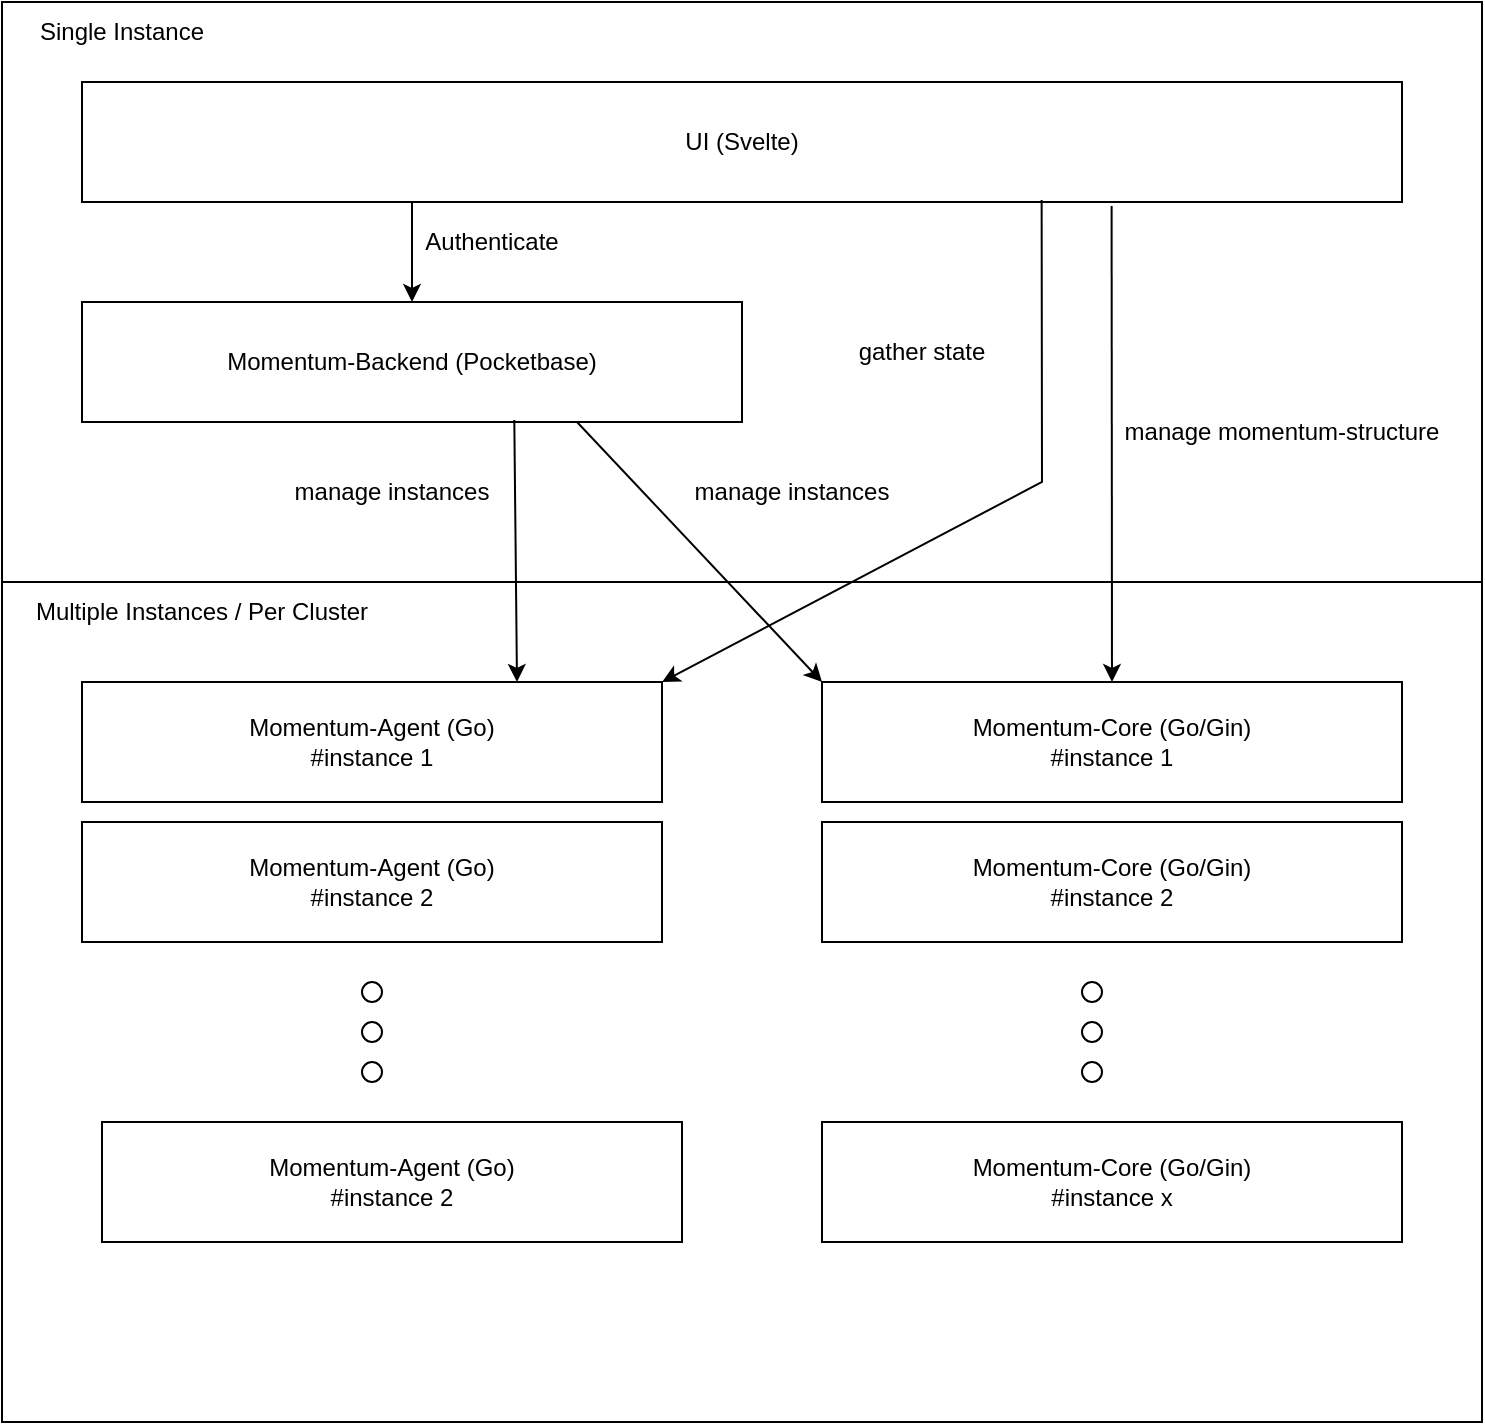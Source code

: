 <mxfile version="21.6.3" type="github">
  <diagram name="Page-1" id="8Ss-g7mdqEp9VIPg8ZDx">
    <mxGraphModel dx="1434" dy="766" grid="1" gridSize="10" guides="1" tooltips="1" connect="1" arrows="1" fold="1" page="1" pageScale="1" pageWidth="850" pageHeight="1100" math="0" shadow="0">
      <root>
        <mxCell id="0" />
        <mxCell id="1" parent="0" />
        <mxCell id="Hv6b3nKxB5rvXpH4_B1p-20" value="" style="rounded=0;whiteSpace=wrap;html=1;fillColor=none;" vertex="1" parent="1">
          <mxGeometry x="70" y="350" width="740" height="420" as="geometry" />
        </mxCell>
        <mxCell id="Hv6b3nKxB5rvXpH4_B1p-21" value="" style="rounded=0;whiteSpace=wrap;html=1;fillColor=none;" vertex="1" parent="1">
          <mxGeometry x="70" y="60" width="740" height="290" as="geometry" />
        </mxCell>
        <mxCell id="Hv6b3nKxB5rvXpH4_B1p-1" value="UI (Svelte)" style="rounded=0;whiteSpace=wrap;html=1;" vertex="1" parent="1">
          <mxGeometry x="110" y="100" width="660" height="60" as="geometry" />
        </mxCell>
        <mxCell id="Hv6b3nKxB5rvXpH4_B1p-2" value="&lt;div&gt;Momentum-Backend (Pocketbase)&lt;/div&gt;" style="rounded=0;whiteSpace=wrap;html=1;" vertex="1" parent="1">
          <mxGeometry x="110" y="210" width="330" height="60" as="geometry" />
        </mxCell>
        <mxCell id="Hv6b3nKxB5rvXpH4_B1p-3" value="&lt;div&gt;Momentum-Core (Go/Gin)&lt;/div&gt;&lt;div&gt;#instance 1&lt;br&gt;&lt;/div&gt;" style="rounded=0;whiteSpace=wrap;html=1;" vertex="1" parent="1">
          <mxGeometry x="480" y="400" width="290" height="60" as="geometry" />
        </mxCell>
        <mxCell id="Hv6b3nKxB5rvXpH4_B1p-4" value="&lt;div&gt;Momentum-Core (Go/Gin)&lt;/div&gt;&lt;div&gt;#instance 2&lt;br&gt;&lt;/div&gt;" style="rounded=0;whiteSpace=wrap;html=1;" vertex="1" parent="1">
          <mxGeometry x="480" y="470" width="290" height="60" as="geometry" />
        </mxCell>
        <mxCell id="Hv6b3nKxB5rvXpH4_B1p-5" value="&lt;div&gt;Momentum-Core (Go/Gin)&lt;/div&gt;&lt;div&gt;#instance x&lt;br&gt;&lt;/div&gt;" style="rounded=0;whiteSpace=wrap;html=1;" vertex="1" parent="1">
          <mxGeometry x="480" y="620" width="290" height="60" as="geometry" />
        </mxCell>
        <mxCell id="Hv6b3nKxB5rvXpH4_B1p-10" value="" style="group" vertex="1" connectable="0" parent="1">
          <mxGeometry x="610" y="550" width="80" height="50" as="geometry" />
        </mxCell>
        <mxCell id="Hv6b3nKxB5rvXpH4_B1p-6" value="" style="ellipse;whiteSpace=wrap;html=1;aspect=fixed;movable=1;resizable=1;rotatable=1;deletable=1;editable=1;locked=0;connectable=1;" vertex="1" parent="Hv6b3nKxB5rvXpH4_B1p-10">
          <mxGeometry width="10" height="10" as="geometry" />
        </mxCell>
        <mxCell id="Hv6b3nKxB5rvXpH4_B1p-7" value="" style="ellipse;whiteSpace=wrap;html=1;aspect=fixed;movable=1;resizable=1;rotatable=1;deletable=1;editable=1;locked=0;connectable=1;" vertex="1" parent="Hv6b3nKxB5rvXpH4_B1p-10">
          <mxGeometry y="20" width="10" height="10" as="geometry" />
        </mxCell>
        <mxCell id="Hv6b3nKxB5rvXpH4_B1p-8" value="" style="ellipse;whiteSpace=wrap;html=1;aspect=fixed;movable=1;resizable=1;rotatable=1;deletable=1;editable=1;locked=0;connectable=1;" vertex="1" parent="Hv6b3nKxB5rvXpH4_B1p-10">
          <mxGeometry y="40" width="10" height="10" as="geometry" />
        </mxCell>
        <mxCell id="Hv6b3nKxB5rvXpH4_B1p-14" value="&lt;div&gt;Momentum-Agent (Go)&lt;/div&gt;&lt;div&gt;#instance 1&lt;/div&gt;" style="rounded=0;whiteSpace=wrap;html=1;" vertex="1" parent="1">
          <mxGeometry x="110" y="400" width="290" height="60" as="geometry" />
        </mxCell>
        <mxCell id="Hv6b3nKxB5rvXpH4_B1p-15" value="&lt;div&gt;Momentum-Agent (Go)&lt;/div&gt;&lt;div&gt;#instance 2&lt;br&gt;&lt;/div&gt;" style="rounded=0;whiteSpace=wrap;html=1;" vertex="1" parent="1">
          <mxGeometry x="110" y="470" width="290" height="60" as="geometry" />
        </mxCell>
        <mxCell id="Hv6b3nKxB5rvXpH4_B1p-16" value="&lt;div&gt;Momentum-Agent (Go)&lt;/div&gt;&lt;div&gt;#instance 2&lt;br&gt;&lt;/div&gt;" style="rounded=0;whiteSpace=wrap;html=1;" vertex="1" parent="1">
          <mxGeometry x="120" y="620" width="290" height="60" as="geometry" />
        </mxCell>
        <mxCell id="Hv6b3nKxB5rvXpH4_B1p-17" value="" style="ellipse;whiteSpace=wrap;html=1;aspect=fixed;movable=1;resizable=1;rotatable=1;deletable=1;editable=1;locked=0;connectable=1;" vertex="1" parent="1">
          <mxGeometry x="250" y="550" width="10" height="10" as="geometry" />
        </mxCell>
        <mxCell id="Hv6b3nKxB5rvXpH4_B1p-18" value="" style="ellipse;whiteSpace=wrap;html=1;aspect=fixed;movable=1;resizable=1;rotatable=1;deletable=1;editable=1;locked=0;connectable=1;" vertex="1" parent="1">
          <mxGeometry x="250" y="570" width="10" height="10" as="geometry" />
        </mxCell>
        <mxCell id="Hv6b3nKxB5rvXpH4_B1p-19" value="" style="ellipse;whiteSpace=wrap;html=1;aspect=fixed;movable=1;resizable=1;rotatable=1;deletable=1;editable=1;locked=0;connectable=1;" vertex="1" parent="1">
          <mxGeometry x="250" y="590" width="10" height="10" as="geometry" />
        </mxCell>
        <mxCell id="Hv6b3nKxB5rvXpH4_B1p-22" value="Single Instance" style="text;html=1;strokeColor=none;fillColor=none;align=center;verticalAlign=middle;whiteSpace=wrap;rounded=0;" vertex="1" parent="1">
          <mxGeometry x="70" y="60" width="120" height="30" as="geometry" />
        </mxCell>
        <mxCell id="Hv6b3nKxB5rvXpH4_B1p-23" value="Multiple Instances / Per Cluster" style="text;html=1;strokeColor=none;fillColor=none;align=center;verticalAlign=middle;whiteSpace=wrap;rounded=0;" vertex="1" parent="1">
          <mxGeometry x="70" y="350" width="200" height="30" as="geometry" />
        </mxCell>
        <mxCell id="Hv6b3nKxB5rvXpH4_B1p-24" value="" style="endArrow=classic;html=1;rounded=0;exitX=0.655;exitY=0.983;exitDx=0;exitDy=0;entryX=0.75;entryY=0;entryDx=0;entryDy=0;exitPerimeter=0;" edge="1" parent="1" source="Hv6b3nKxB5rvXpH4_B1p-2" target="Hv6b3nKxB5rvXpH4_B1p-14">
          <mxGeometry width="50" height="50" relative="1" as="geometry">
            <mxPoint x="400" y="380" as="sourcePoint" />
            <mxPoint x="450" y="330" as="targetPoint" />
          </mxGeometry>
        </mxCell>
        <mxCell id="Hv6b3nKxB5rvXpH4_B1p-25" value="" style="endArrow=classic;html=1;rounded=0;exitX=0.75;exitY=1;exitDx=0;exitDy=0;entryX=0;entryY=0;entryDx=0;entryDy=0;" edge="1" parent="1" source="Hv6b3nKxB5rvXpH4_B1p-2" target="Hv6b3nKxB5rvXpH4_B1p-3">
          <mxGeometry width="50" height="50" relative="1" as="geometry">
            <mxPoint x="336" y="279" as="sourcePoint" />
            <mxPoint x="338" y="410" as="targetPoint" />
          </mxGeometry>
        </mxCell>
        <mxCell id="Hv6b3nKxB5rvXpH4_B1p-26" value="" style="endArrow=classic;html=1;rounded=0;exitX=0.78;exitY=1.033;exitDx=0;exitDy=0;entryX=0.5;entryY=0;entryDx=0;entryDy=0;exitPerimeter=0;" edge="1" parent="1" source="Hv6b3nKxB5rvXpH4_B1p-1" target="Hv6b3nKxB5rvXpH4_B1p-3">
          <mxGeometry width="50" height="50" relative="1" as="geometry">
            <mxPoint x="346" y="289" as="sourcePoint" />
            <mxPoint x="348" y="420" as="targetPoint" />
          </mxGeometry>
        </mxCell>
        <mxCell id="Hv6b3nKxB5rvXpH4_B1p-27" value="manage momentum-structure" style="text;html=1;strokeColor=none;fillColor=none;align=center;verticalAlign=middle;whiteSpace=wrap;rounded=0;" vertex="1" parent="1">
          <mxGeometry x="630" y="250" width="160" height="50" as="geometry" />
        </mxCell>
        <mxCell id="Hv6b3nKxB5rvXpH4_B1p-28" value="manage instances" style="text;html=1;strokeColor=none;fillColor=none;align=center;verticalAlign=middle;whiteSpace=wrap;rounded=0;" vertex="1" parent="1">
          <mxGeometry x="410" y="290" width="110" height="30" as="geometry" />
        </mxCell>
        <mxCell id="Hv6b3nKxB5rvXpH4_B1p-29" value="manage instances" style="text;html=1;strokeColor=none;fillColor=none;align=center;verticalAlign=middle;whiteSpace=wrap;rounded=0;" vertex="1" parent="1">
          <mxGeometry x="210" y="290" width="110" height="30" as="geometry" />
        </mxCell>
        <mxCell id="Hv6b3nKxB5rvXpH4_B1p-30" value="" style="endArrow=classic;html=1;rounded=0;exitX=0.25;exitY=1;exitDx=0;exitDy=0;entryX=0.5;entryY=0;entryDx=0;entryDy=0;" edge="1" parent="1" source="Hv6b3nKxB5rvXpH4_B1p-1" target="Hv6b3nKxB5rvXpH4_B1p-2">
          <mxGeometry width="50" height="50" relative="1" as="geometry">
            <mxPoint x="400" y="420" as="sourcePoint" />
            <mxPoint x="450" y="370" as="targetPoint" />
          </mxGeometry>
        </mxCell>
        <mxCell id="Hv6b3nKxB5rvXpH4_B1p-31" value="Authenticate" style="text;html=1;strokeColor=none;fillColor=none;align=center;verticalAlign=middle;whiteSpace=wrap;rounded=0;" vertex="1" parent="1">
          <mxGeometry x="270" y="160" width="90" height="40" as="geometry" />
        </mxCell>
        <mxCell id="Hv6b3nKxB5rvXpH4_B1p-34" value="" style="endArrow=classic;html=1;rounded=0;entryX=1;entryY=0;entryDx=0;entryDy=0;exitX=0.727;exitY=0.983;exitDx=0;exitDy=0;exitPerimeter=0;" edge="1" parent="1" source="Hv6b3nKxB5rvXpH4_B1p-1" target="Hv6b3nKxB5rvXpH4_B1p-14">
          <mxGeometry width="50" height="50" relative="1" as="geometry">
            <mxPoint x="20" y="390" as="sourcePoint" />
            <mxPoint x="320" y="430" as="targetPoint" />
            <Array as="points">
              <mxPoint x="590" y="300" />
            </Array>
          </mxGeometry>
        </mxCell>
        <mxCell id="Hv6b3nKxB5rvXpH4_B1p-35" value="gather state" style="text;html=1;strokeColor=none;fillColor=none;align=center;verticalAlign=middle;whiteSpace=wrap;rounded=0;" vertex="1" parent="1">
          <mxGeometry x="470" y="230" width="120" height="10" as="geometry" />
        </mxCell>
      </root>
    </mxGraphModel>
  </diagram>
</mxfile>

